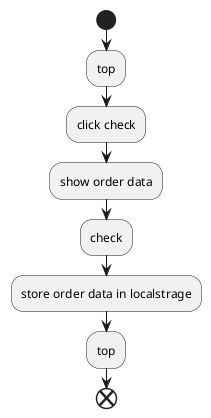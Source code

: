 @startuml check
    start
    :top;
    :click check;
    :show order data;
    :check;
    :store order data in localstrage;
    :top;
    end
@enduml